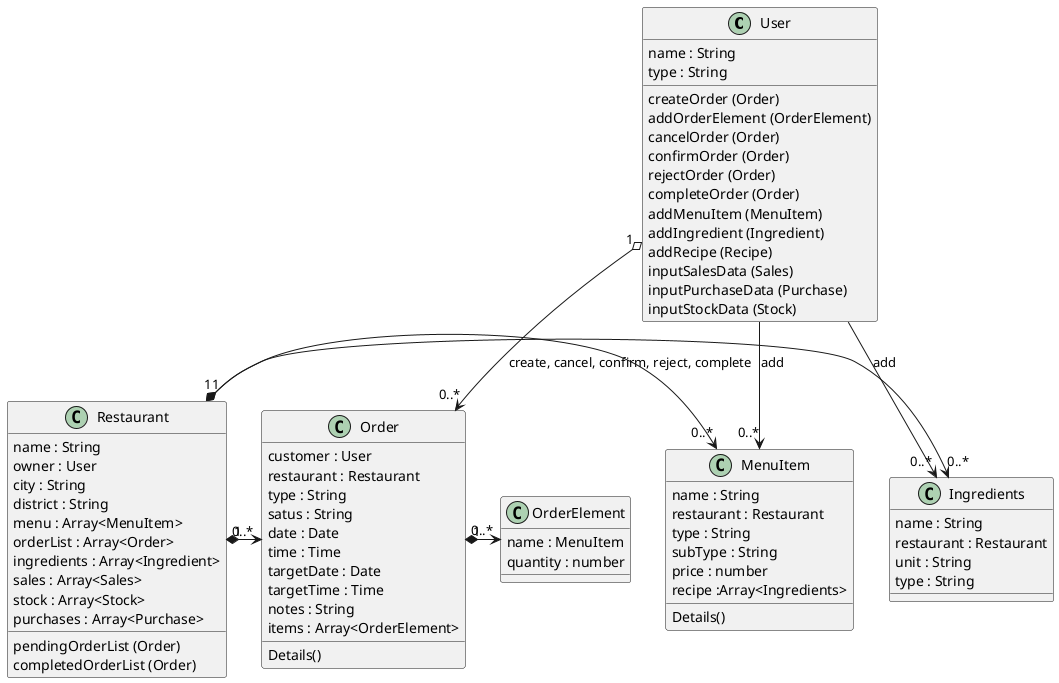 @startuml cof-f-resh class diagram
class User {
name : String
type : String
createOrder (Order)
addOrderElement (OrderElement)
cancelOrder (Order)
confirmOrder (Order)
rejectOrder (Order)
completeOrder (Order)
addMenuItem (MenuItem)
addIngredient (Ingredient)
addRecipe (Recipe)
inputSalesData (Sales)
inputPurchaseData (Purchase)
inputStockData (Stock)
}

class Restaurant {
  name : String
  owner : User
  city : String
  district : String
  menu : Array<MenuItem>
  orderList : Array<Order>
  ingredients : Array<Ingredient>
  sales : Array<Sales>
  stock : Array<Stock>
  purchases : Array<Purchase>
  pendingOrderList (Order)
  completedOrderList (Order)
}

class Order {
customer : User
restaurant : Restaurant
type : String
satus : String
date : Date
time : Time
targetDate : Date
targetTime : Time
notes : String
items : Array<OrderElement>
Details()
}

class OrderElement {
name : MenuItem
quantity : number

}

class MenuItem{
name : String
restaurant : Restaurant
type : String
subType : String
price : number
recipe :Array<Ingredients>
Details()
}

class Ingredients {
name : String
restaurant : Restaurant
unit : String
type : String
}

User "1" o--> "0..*" Order : create, cancel, confirm, reject, complete
User--> "0..*" MenuItem : add
User--> "0..*" Ingredients : add
Order "1" *-> "0..*" OrderElement
Restaurant "1" *-> "0..*" Order
Restaurant "1" *-> "0..*" MenuItem
Restaurant "1" *-> "0..*" Ingredients

@enduml









class Person {
  name: string
  age: number

  photos : [Photo]
  construstor (name: string, age: number)
  addPhoto(photo: Photo)
  likePhoto(photo: Photo)
}
class Photo {
filename : string

likedBy  : [Person]
constructor (fileName: string)
}

Person "1" o-----> "0..*" Photo : keeps, likes
Photo -----> "0..*" Person : liked by
